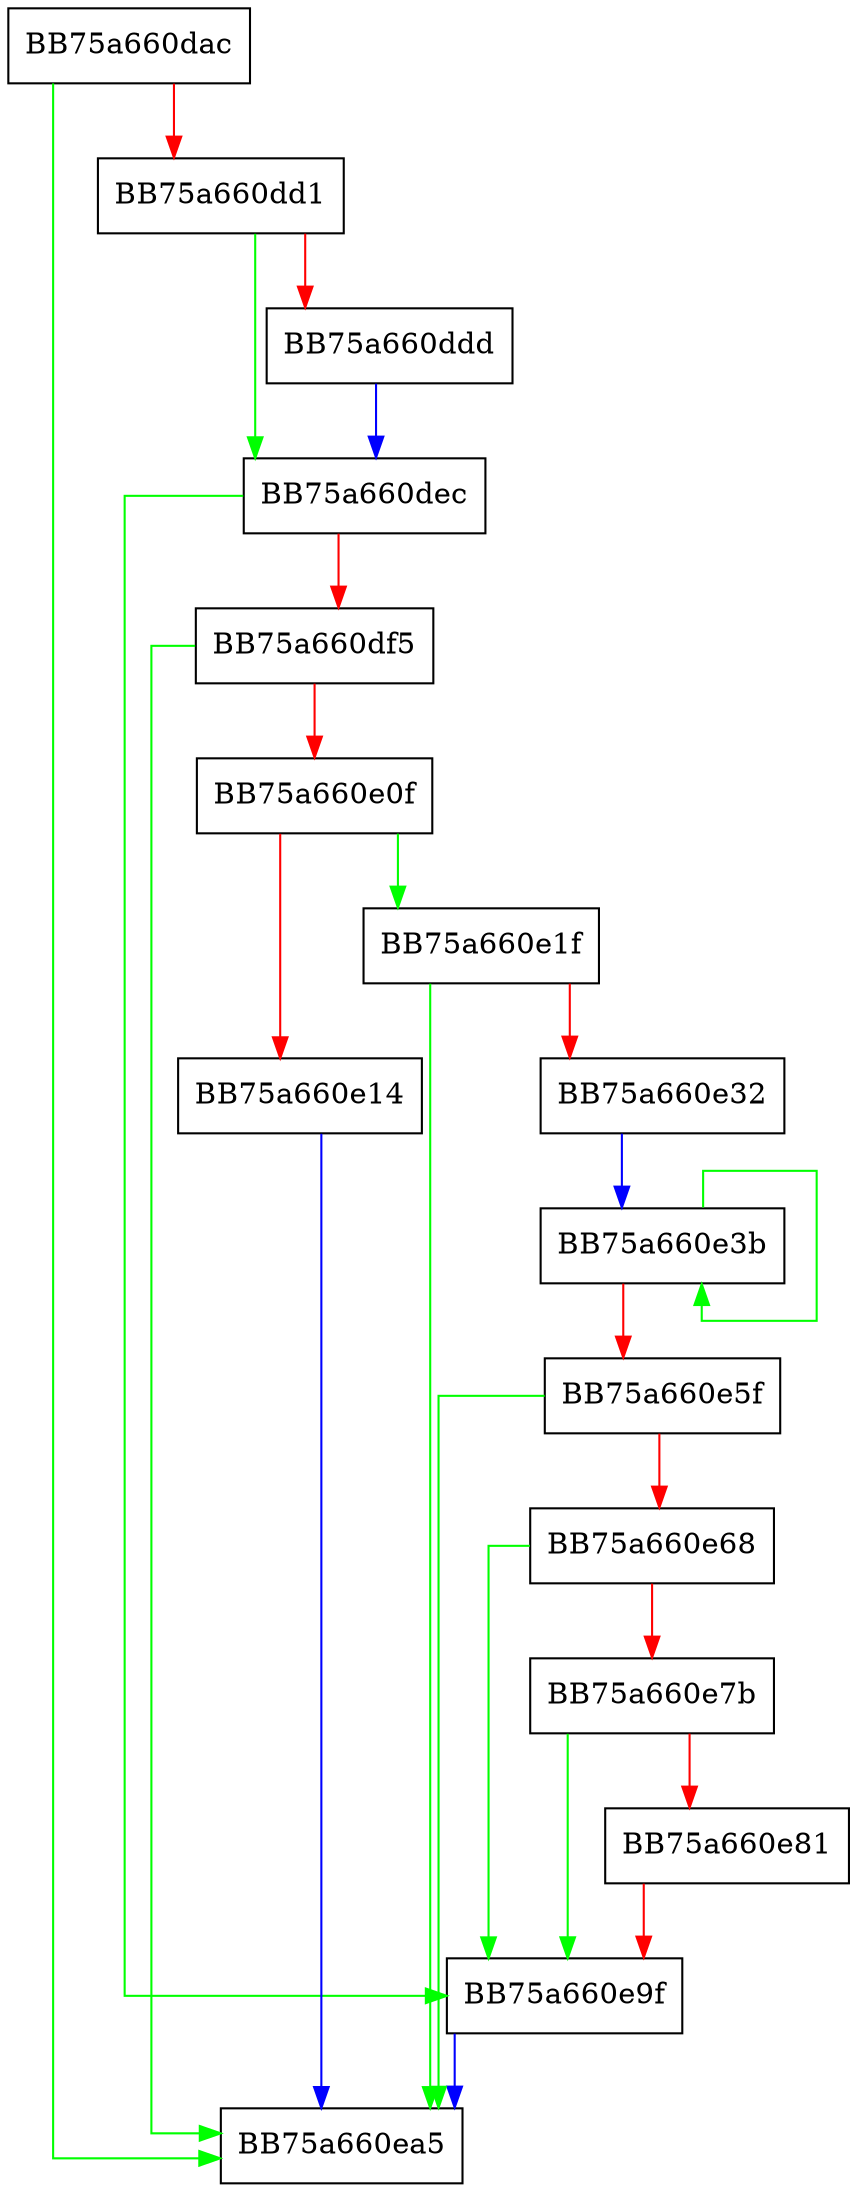 digraph LoadHeader {
  node [shape="box"];
  graph [splines=ortho];
  BB75a660dac -> BB75a660ea5 [color="green"];
  BB75a660dac -> BB75a660dd1 [color="red"];
  BB75a660dd1 -> BB75a660dec [color="green"];
  BB75a660dd1 -> BB75a660ddd [color="red"];
  BB75a660ddd -> BB75a660dec [color="blue"];
  BB75a660dec -> BB75a660e9f [color="green"];
  BB75a660dec -> BB75a660df5 [color="red"];
  BB75a660df5 -> BB75a660ea5 [color="green"];
  BB75a660df5 -> BB75a660e0f [color="red"];
  BB75a660e0f -> BB75a660e1f [color="green"];
  BB75a660e0f -> BB75a660e14 [color="red"];
  BB75a660e14 -> BB75a660ea5 [color="blue"];
  BB75a660e1f -> BB75a660ea5 [color="green"];
  BB75a660e1f -> BB75a660e32 [color="red"];
  BB75a660e32 -> BB75a660e3b [color="blue"];
  BB75a660e3b -> BB75a660e3b [color="green"];
  BB75a660e3b -> BB75a660e5f [color="red"];
  BB75a660e5f -> BB75a660ea5 [color="green"];
  BB75a660e5f -> BB75a660e68 [color="red"];
  BB75a660e68 -> BB75a660e9f [color="green"];
  BB75a660e68 -> BB75a660e7b [color="red"];
  BB75a660e7b -> BB75a660e9f [color="green"];
  BB75a660e7b -> BB75a660e81 [color="red"];
  BB75a660e81 -> BB75a660e9f [color="red"];
  BB75a660e9f -> BB75a660ea5 [color="blue"];
}